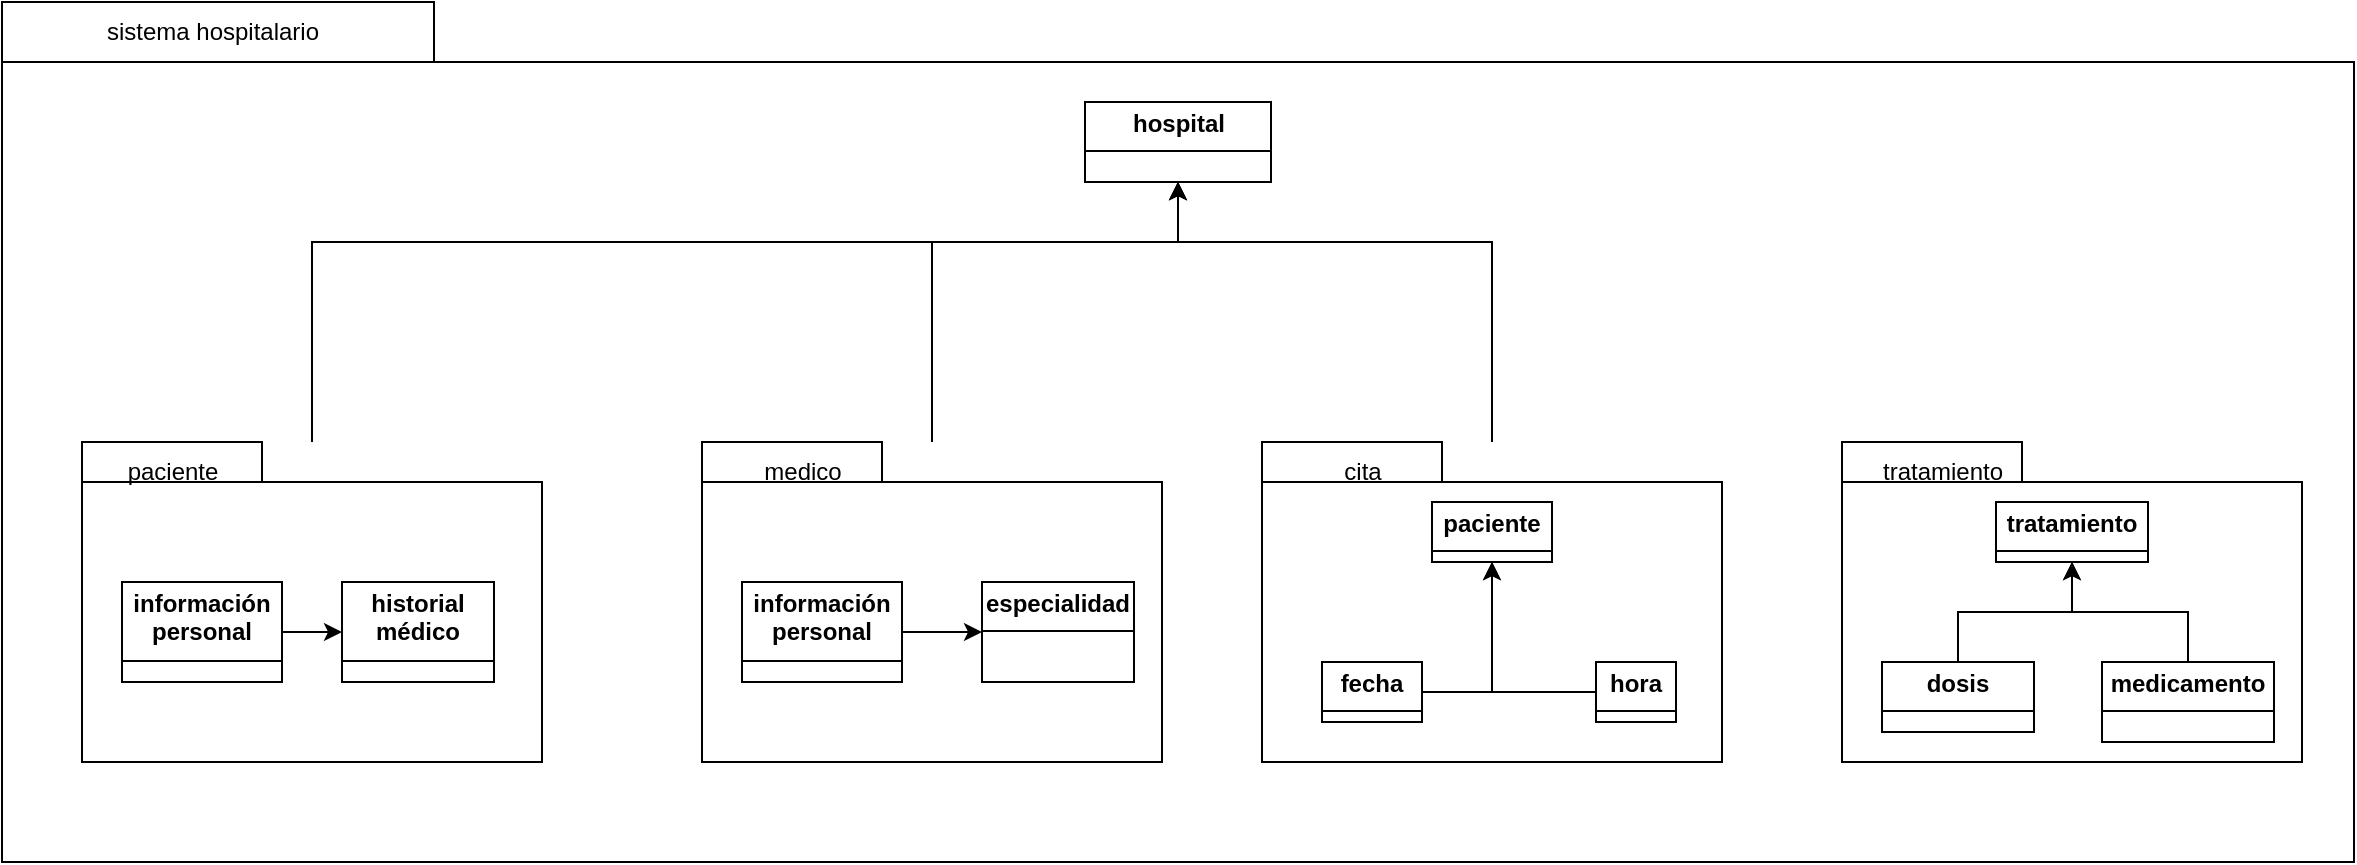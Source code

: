<mxfile version="24.0.7" type="github">
  <diagram name="第 1 页" id="WFMPbgKyQ-aQg4Z8mRCX">
    <mxGraphModel dx="1400" dy="707" grid="1" gridSize="10" guides="1" tooltips="1" connect="1" arrows="1" fold="1" page="1" pageScale="1" pageWidth="827" pageHeight="1169" math="0" shadow="0">
      <root>
        <mxCell id="0" />
        <mxCell id="1" parent="0" />
        <mxCell id="_Ib7a_XaFAelmX-DO3fY-1" value="" style="shape=folder;fontStyle=1;spacingTop=10;tabWidth=216;tabHeight=30;tabPosition=left;html=1;whiteSpace=wrap;" vertex="1" parent="1">
          <mxGeometry x="30" y="30" width="1176" height="430" as="geometry" />
        </mxCell>
        <mxCell id="_Ib7a_XaFAelmX-DO3fY-3" value="sistema hospitalario" style="text;html=1;align=center;verticalAlign=middle;resizable=0;points=[];autosize=1;strokeColor=none;fillColor=none;" vertex="1" parent="1">
          <mxGeometry x="70" y="30" width="130" height="30" as="geometry" />
        </mxCell>
        <mxCell id="_Ib7a_XaFAelmX-DO3fY-48" style="edgeStyle=orthogonalEdgeStyle;rounded=0;orthogonalLoop=1;jettySize=auto;html=1;" edge="1" parent="1" source="_Ib7a_XaFAelmX-DO3fY-5" target="_Ib7a_XaFAelmX-DO3fY-14">
          <mxGeometry relative="1" as="geometry">
            <Array as="points">
              <mxPoint x="185" y="150" />
              <mxPoint x="618" y="150" />
            </Array>
          </mxGeometry>
        </mxCell>
        <mxCell id="_Ib7a_XaFAelmX-DO3fY-5" value="" style="shape=folder;fontStyle=1;spacingTop=10;tabWidth=90;tabHeight=20;tabPosition=left;html=1;whiteSpace=wrap;" vertex="1" parent="1">
          <mxGeometry x="70" y="250" width="230" height="160" as="geometry" />
        </mxCell>
        <mxCell id="_Ib7a_XaFAelmX-DO3fY-43" value="" style="edgeStyle=orthogonalEdgeStyle;rounded=0;orthogonalLoop=1;jettySize=auto;html=1;" edge="1" parent="1" source="_Ib7a_XaFAelmX-DO3fY-13" target="_Ib7a_XaFAelmX-DO3fY-15">
          <mxGeometry relative="1" as="geometry" />
        </mxCell>
        <mxCell id="_Ib7a_XaFAelmX-DO3fY-13" value="&lt;p style=&quot;margin:0px;margin-top:4px;text-align:center;&quot;&gt;&lt;b&gt;información personal&lt;/b&gt;&lt;/p&gt;&lt;hr size=&quot;1&quot; style=&quot;border-style:solid;&quot;&gt;&lt;p style=&quot;margin:0px;margin-left:4px;&quot;&gt;&lt;br&gt;&lt;/p&gt;" style="verticalAlign=top;align=left;overflow=fill;html=1;whiteSpace=wrap;" vertex="1" parent="1">
          <mxGeometry x="90" y="320" width="80" height="50" as="geometry" />
        </mxCell>
        <mxCell id="_Ib7a_XaFAelmX-DO3fY-14" value="&lt;p style=&quot;margin:0px;margin-top:4px;text-align:center;&quot;&gt;&lt;b&gt;hospital&lt;/b&gt;&lt;/p&gt;&lt;hr size=&quot;1&quot; style=&quot;border-style:solid;&quot;&gt;&lt;p style=&quot;margin:0px;margin-left:4px;&quot;&gt;&lt;br&gt;&lt;/p&gt;" style="verticalAlign=top;align=left;overflow=fill;html=1;whiteSpace=wrap;" vertex="1" parent="1">
          <mxGeometry x="571.5" y="80" width="93" height="40" as="geometry" />
        </mxCell>
        <mxCell id="_Ib7a_XaFAelmX-DO3fY-15" value="&lt;p style=&quot;margin:0px;margin-top:4px;text-align:center;&quot;&gt;&lt;b&gt;historial médico&lt;/b&gt;&lt;/p&gt;&lt;hr size=&quot;1&quot; style=&quot;border-style:solid;&quot;&gt;&lt;p style=&quot;margin:0px;margin-left:4px;&quot;&gt;&lt;br&gt;&lt;/p&gt;" style="verticalAlign=top;align=left;overflow=fill;html=1;whiteSpace=wrap;" vertex="1" parent="1">
          <mxGeometry x="200" y="320" width="76" height="50" as="geometry" />
        </mxCell>
        <mxCell id="_Ib7a_XaFAelmX-DO3fY-51" style="edgeStyle=orthogonalEdgeStyle;rounded=0;orthogonalLoop=1;jettySize=auto;html=1;entryX=0.5;entryY=1;entryDx=0;entryDy=0;" edge="1" parent="1" source="_Ib7a_XaFAelmX-DO3fY-18" target="_Ib7a_XaFAelmX-DO3fY-14">
          <mxGeometry relative="1" as="geometry">
            <Array as="points">
              <mxPoint x="495" y="150" />
              <mxPoint x="618" y="150" />
            </Array>
          </mxGeometry>
        </mxCell>
        <mxCell id="_Ib7a_XaFAelmX-DO3fY-18" value="" style="shape=folder;fontStyle=1;spacingTop=10;tabWidth=90;tabHeight=20;tabPosition=left;html=1;whiteSpace=wrap;" vertex="1" parent="1">
          <mxGeometry x="380" y="250" width="230" height="160" as="geometry" />
        </mxCell>
        <mxCell id="_Ib7a_XaFAelmX-DO3fY-42" style="edgeStyle=orthogonalEdgeStyle;rounded=0;orthogonalLoop=1;jettySize=auto;html=1;" edge="1" parent="1" source="_Ib7a_XaFAelmX-DO3fY-19" target="_Ib7a_XaFAelmX-DO3fY-20">
          <mxGeometry relative="1" as="geometry" />
        </mxCell>
        <mxCell id="_Ib7a_XaFAelmX-DO3fY-19" value="&lt;p style=&quot;margin:0px;margin-top:4px;text-align:center;&quot;&gt;&lt;b&gt;información personal&lt;/b&gt;&lt;/p&gt;&lt;hr size=&quot;1&quot; style=&quot;border-style:solid;&quot;&gt;&lt;p style=&quot;margin:0px;margin-left:4px;&quot;&gt;&lt;br&gt;&lt;/p&gt;" style="verticalAlign=top;align=left;overflow=fill;html=1;whiteSpace=wrap;" vertex="1" parent="1">
          <mxGeometry x="400" y="320" width="80" height="50" as="geometry" />
        </mxCell>
        <mxCell id="_Ib7a_XaFAelmX-DO3fY-20" value="&lt;p style=&quot;margin:0px;margin-top:4px;text-align:center;&quot;&gt;&lt;b&gt;especialidad&lt;/b&gt;&lt;/p&gt;&lt;hr size=&quot;1&quot; style=&quot;border-style:solid;&quot;&gt;&lt;p style=&quot;margin:0px;margin-left:4px;&quot;&gt;&lt;br&gt;&lt;/p&gt;" style="verticalAlign=top;align=left;overflow=fill;html=1;whiteSpace=wrap;" vertex="1" parent="1">
          <mxGeometry x="520" y="320" width="76" height="50" as="geometry" />
        </mxCell>
        <mxCell id="_Ib7a_XaFAelmX-DO3fY-50" style="edgeStyle=orthogonalEdgeStyle;rounded=0;orthogonalLoop=1;jettySize=auto;html=1;entryX=0.5;entryY=1;entryDx=0;entryDy=0;" edge="1" parent="1" source="_Ib7a_XaFAelmX-DO3fY-23" target="_Ib7a_XaFAelmX-DO3fY-14">
          <mxGeometry relative="1" as="geometry">
            <Array as="points">
              <mxPoint x="775" y="150" />
              <mxPoint x="618" y="150" />
            </Array>
          </mxGeometry>
        </mxCell>
        <mxCell id="_Ib7a_XaFAelmX-DO3fY-23" value="" style="shape=folder;fontStyle=1;spacingTop=10;tabWidth=90;tabHeight=20;tabPosition=left;html=1;whiteSpace=wrap;" vertex="1" parent="1">
          <mxGeometry x="660" y="250" width="230" height="160" as="geometry" />
        </mxCell>
        <mxCell id="_Ib7a_XaFAelmX-DO3fY-39" style="edgeStyle=orthogonalEdgeStyle;rounded=0;orthogonalLoop=1;jettySize=auto;html=1;entryX=0.5;entryY=1;entryDx=0;entryDy=0;" edge="1" parent="1" source="_Ib7a_XaFAelmX-DO3fY-24" target="_Ib7a_XaFAelmX-DO3fY-26">
          <mxGeometry relative="1" as="geometry" />
        </mxCell>
        <mxCell id="_Ib7a_XaFAelmX-DO3fY-24" value="&lt;p style=&quot;margin:0px;margin-top:4px;text-align:center;&quot;&gt;&lt;b&gt;fecha&lt;/b&gt;&lt;/p&gt;&lt;hr size=&quot;1&quot; style=&quot;border-style:solid;&quot;&gt;&lt;p style=&quot;margin:0px;margin-left:4px;&quot;&gt;&lt;br&gt;&lt;/p&gt;" style="verticalAlign=top;align=left;overflow=fill;html=1;whiteSpace=wrap;" vertex="1" parent="1">
          <mxGeometry x="690" y="360" width="50" height="30" as="geometry" />
        </mxCell>
        <mxCell id="_Ib7a_XaFAelmX-DO3fY-40" style="edgeStyle=orthogonalEdgeStyle;rounded=0;orthogonalLoop=1;jettySize=auto;html=1;" edge="1" parent="1" source="_Ib7a_XaFAelmX-DO3fY-25" target="_Ib7a_XaFAelmX-DO3fY-26">
          <mxGeometry relative="1" as="geometry" />
        </mxCell>
        <mxCell id="_Ib7a_XaFAelmX-DO3fY-25" value="&lt;p style=&quot;margin:0px;margin-top:4px;text-align:center;&quot;&gt;&lt;b&gt;hora&lt;/b&gt;&lt;/p&gt;&lt;hr size=&quot;1&quot; style=&quot;border-style:solid;&quot;&gt;&lt;p style=&quot;margin:0px;margin-left:4px;&quot;&gt;&lt;br&gt;&lt;/p&gt;" style="verticalAlign=top;align=left;overflow=fill;html=1;whiteSpace=wrap;" vertex="1" parent="1">
          <mxGeometry x="827" y="360" width="40" height="30" as="geometry" />
        </mxCell>
        <mxCell id="_Ib7a_XaFAelmX-DO3fY-26" value="&lt;p style=&quot;margin:0px;margin-top:4px;text-align:center;&quot;&gt;&lt;b&gt;paciente&lt;/b&gt;&lt;/p&gt;&lt;hr size=&quot;1&quot; style=&quot;border-style:solid;&quot;&gt;&lt;p style=&quot;margin:0px;margin-left:4px;&quot;&gt;&lt;br&gt;&lt;/p&gt;" style="verticalAlign=top;align=left;overflow=fill;html=1;whiteSpace=wrap;" vertex="1" parent="1">
          <mxGeometry x="745" y="280" width="60" height="30" as="geometry" />
        </mxCell>
        <mxCell id="_Ib7a_XaFAelmX-DO3fY-29" value="" style="shape=folder;fontStyle=1;spacingTop=10;tabWidth=90;tabHeight=20;tabPosition=left;html=1;whiteSpace=wrap;" vertex="1" parent="1">
          <mxGeometry x="950" y="250" width="230" height="160" as="geometry" />
        </mxCell>
        <mxCell id="_Ib7a_XaFAelmX-DO3fY-30" value="&lt;p style=&quot;margin:0px;margin-top:4px;text-align:center;&quot;&gt;&lt;b&gt;tratamiento&lt;/b&gt;&lt;span style=&quot;color: rgba(0, 0, 0, 0); font-family: monospace; font-size: 0px; text-wrap: nowrap; background-color: initial; text-align: left;&quot;&gt;%3CmxGraphModel%3E%3Croot%3E%3CmxCell%20id%3D%220%22%2F%3E%3CmxCell%20id%3D%221%22%20parent%3D%220%22%2F%3E%3CmxCell%20id%3D%222%22%20value%3D%22%26lt%3Bp%20style%3D%26quot%3Bmargin%3A0px%3Bmargin-top%3A4px%3Btext-align%3Acenter%3B%26quot%3B%26gt%3B%26lt%3Bb%26gt%3Bespecialidad%26lt%3B%2Fb%26gt%3B%26lt%3B%2Fp%26gt%3B%26lt%3Bhr%20size%3D%26quot%3B1%26quot%3B%20style%3D%26quot%3Bborder-style%3Asolid%3B%26quot%3B%26gt%3B%26lt%3Bp%20style%3D%26quot%3Bmargin%3A0px%3Bmargin-left%3A4px%3B%26quot%3B%26gt%3B%26lt%3Bbr%26gt%3B%26lt%3B%2Fp%26gt%3B%22%20style%3D%22verticalAlign%3Dtop%3Balign%3Dleft%3Boverflow%3Dfill%3Bhtml%3D1%3BwhiteSpace%3Dwrap%3B%22%20vertex%3D%221%22%20parent%3D%221%22%3E%3CmxGeometry%20x%3D%22520%22%20y%3D%22320%22%20width%3D%2276%22%20height%3D%2250%22%20as%3D%22geometry%22%2F%3E%3C%2FmxCell%3E%3C%2Froot%3E%3C%2FmxGraphModel%3E&lt;/span&gt;&lt;/p&gt;&lt;hr size=&quot;1&quot; style=&quot;border-style:solid;&quot;&gt;&lt;p style=&quot;margin:0px;margin-left:4px;&quot;&gt;&lt;br&gt;&lt;/p&gt;" style="verticalAlign=top;align=left;overflow=fill;html=1;whiteSpace=wrap;" vertex="1" parent="1">
          <mxGeometry x="1027" y="280" width="76" height="30" as="geometry" />
        </mxCell>
        <mxCell id="_Ib7a_XaFAelmX-DO3fY-36" style="edgeStyle=orthogonalEdgeStyle;rounded=0;orthogonalLoop=1;jettySize=auto;html=1;entryX=0.5;entryY=1;entryDx=0;entryDy=0;" edge="1" parent="1" source="_Ib7a_XaFAelmX-DO3fY-31" target="_Ib7a_XaFAelmX-DO3fY-30">
          <mxGeometry relative="1" as="geometry" />
        </mxCell>
        <mxCell id="_Ib7a_XaFAelmX-DO3fY-31" value="&lt;p style=&quot;margin:0px;margin-top:4px;text-align:center;&quot;&gt;&lt;b&gt;medicamento&lt;/b&gt;&lt;/p&gt;&lt;hr size=&quot;1&quot; style=&quot;border-style:solid;&quot;&gt;&lt;p style=&quot;margin:0px;margin-left:4px;&quot;&gt;&lt;br&gt;&lt;/p&gt;" style="verticalAlign=top;align=left;overflow=fill;html=1;whiteSpace=wrap;" vertex="1" parent="1">
          <mxGeometry x="1080" y="360" width="86" height="40" as="geometry" />
        </mxCell>
        <mxCell id="_Ib7a_XaFAelmX-DO3fY-35" style="edgeStyle=orthogonalEdgeStyle;rounded=0;orthogonalLoop=1;jettySize=auto;html=1;" edge="1" parent="1" source="_Ib7a_XaFAelmX-DO3fY-32" target="_Ib7a_XaFAelmX-DO3fY-30">
          <mxGeometry relative="1" as="geometry" />
        </mxCell>
        <mxCell id="_Ib7a_XaFAelmX-DO3fY-32" value="&lt;p style=&quot;margin:0px;margin-top:4px;text-align:center;&quot;&gt;&lt;b&gt;dosis&lt;/b&gt;&lt;/p&gt;&lt;hr size=&quot;1&quot; style=&quot;border-style:solid;&quot;&gt;&lt;p style=&quot;margin:0px;margin-left:4px;&quot;&gt;&lt;br&gt;&lt;/p&gt;" style="verticalAlign=top;align=left;overflow=fill;html=1;whiteSpace=wrap;" vertex="1" parent="1">
          <mxGeometry x="970" y="360" width="76" height="35" as="geometry" />
        </mxCell>
        <mxCell id="_Ib7a_XaFAelmX-DO3fY-44" value="paciente" style="text;html=1;align=center;verticalAlign=middle;resizable=0;points=[];autosize=1;strokeColor=none;fillColor=none;" vertex="1" parent="1">
          <mxGeometry x="80" y="250" width="70" height="30" as="geometry" />
        </mxCell>
        <mxCell id="_Ib7a_XaFAelmX-DO3fY-45" value="medico" style="text;html=1;align=center;verticalAlign=middle;resizable=0;points=[];autosize=1;strokeColor=none;fillColor=none;" vertex="1" parent="1">
          <mxGeometry x="400" y="250" width="60" height="30" as="geometry" />
        </mxCell>
        <mxCell id="_Ib7a_XaFAelmX-DO3fY-46" value="cita" style="text;html=1;align=center;verticalAlign=middle;resizable=0;points=[];autosize=1;strokeColor=none;fillColor=none;" vertex="1" parent="1">
          <mxGeometry x="690" y="250" width="40" height="30" as="geometry" />
        </mxCell>
        <mxCell id="_Ib7a_XaFAelmX-DO3fY-47" value="tratamiento" style="text;html=1;align=center;verticalAlign=middle;resizable=0;points=[];autosize=1;strokeColor=none;fillColor=none;" vertex="1" parent="1">
          <mxGeometry x="960" y="250" width="80" height="30" as="geometry" />
        </mxCell>
      </root>
    </mxGraphModel>
  </diagram>
</mxfile>
